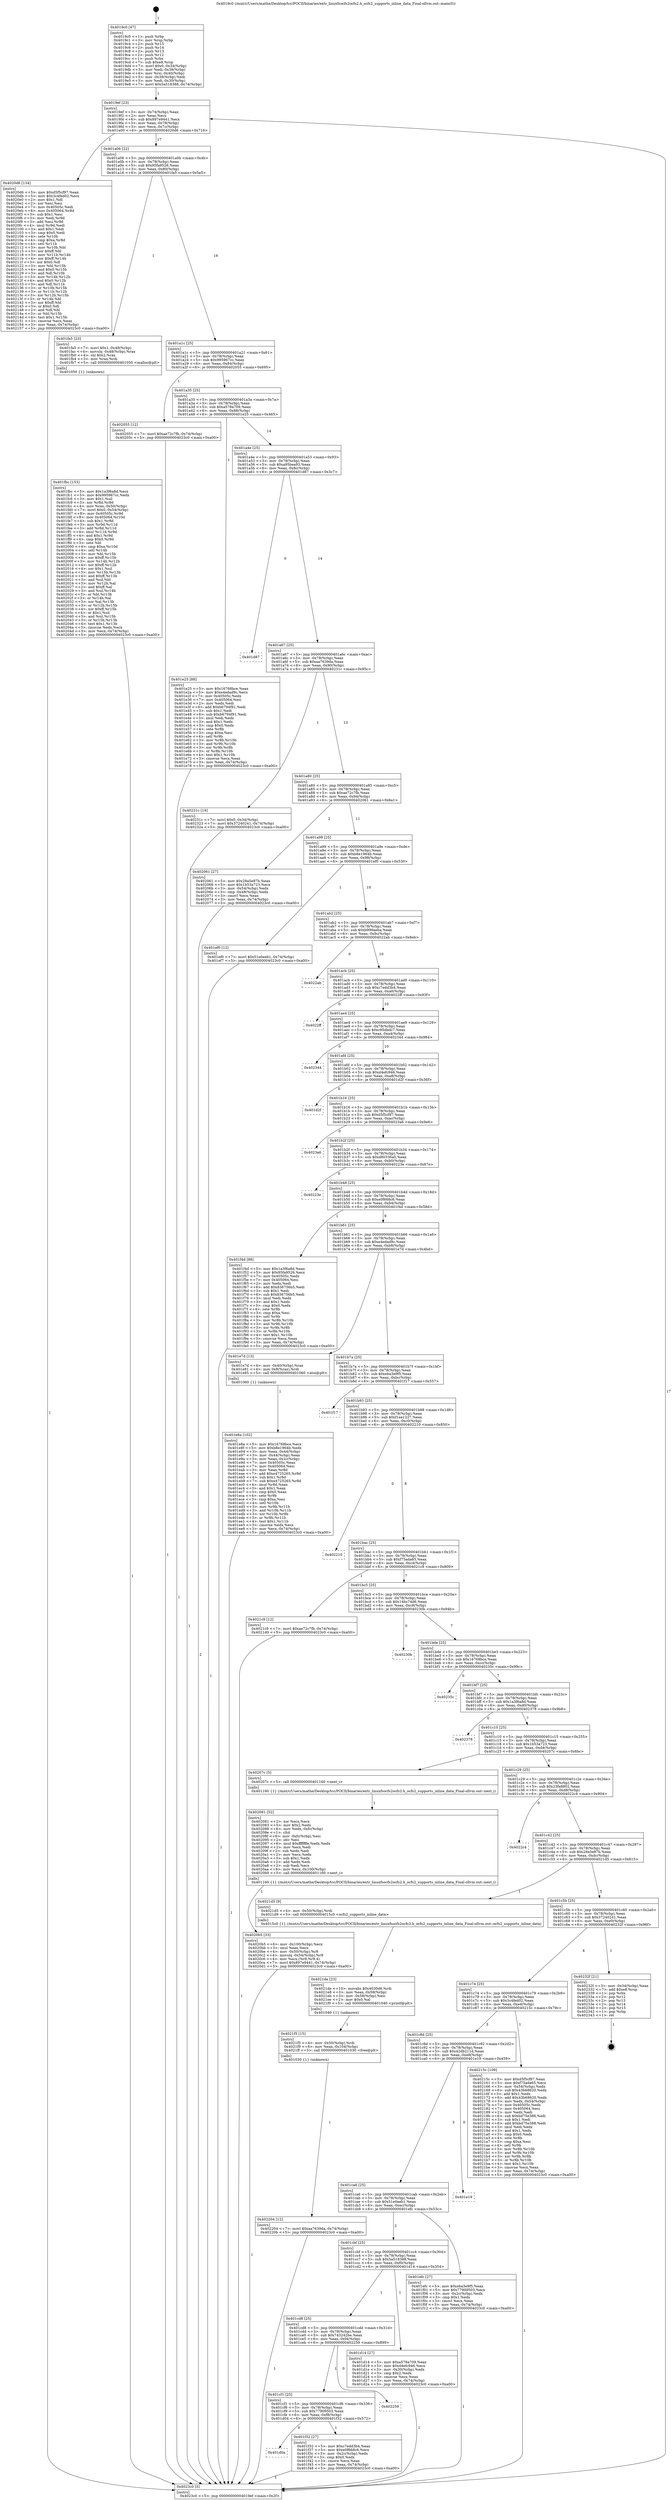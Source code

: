 digraph "0x4019c0" {
  label = "0x4019c0 (/mnt/c/Users/mathe/Desktop/tcc/POCII/binaries/extr_linuxfsocfs2ocfs2.h_ocfs2_supports_inline_data_Final-ollvm.out::main(0))"
  labelloc = "t"
  node[shape=record]

  Entry [label="",width=0.3,height=0.3,shape=circle,fillcolor=black,style=filled]
  "0x4019ef" [label="{
     0x4019ef [23]\l
     | [instrs]\l
     &nbsp;&nbsp;0x4019ef \<+3\>: mov -0x74(%rbp),%eax\l
     &nbsp;&nbsp;0x4019f2 \<+2\>: mov %eax,%ecx\l
     &nbsp;&nbsp;0x4019f4 \<+6\>: sub $0x897e9441,%ecx\l
     &nbsp;&nbsp;0x4019fa \<+3\>: mov %eax,-0x78(%rbp)\l
     &nbsp;&nbsp;0x4019fd \<+3\>: mov %ecx,-0x7c(%rbp)\l
     &nbsp;&nbsp;0x401a00 \<+6\>: je 00000000004020d6 \<main+0x716\>\l
  }"]
  "0x4020d6" [label="{
     0x4020d6 [134]\l
     | [instrs]\l
     &nbsp;&nbsp;0x4020d6 \<+5\>: mov $0xd5f5cf97,%eax\l
     &nbsp;&nbsp;0x4020db \<+5\>: mov $0x3c4fed02,%ecx\l
     &nbsp;&nbsp;0x4020e0 \<+2\>: mov $0x1,%dl\l
     &nbsp;&nbsp;0x4020e2 \<+2\>: xor %esi,%esi\l
     &nbsp;&nbsp;0x4020e4 \<+7\>: mov 0x40505c,%edi\l
     &nbsp;&nbsp;0x4020eb \<+8\>: mov 0x405064,%r8d\l
     &nbsp;&nbsp;0x4020f3 \<+3\>: sub $0x1,%esi\l
     &nbsp;&nbsp;0x4020f6 \<+3\>: mov %edi,%r9d\l
     &nbsp;&nbsp;0x4020f9 \<+3\>: add %esi,%r9d\l
     &nbsp;&nbsp;0x4020fc \<+4\>: imul %r9d,%edi\l
     &nbsp;&nbsp;0x402100 \<+3\>: and $0x1,%edi\l
     &nbsp;&nbsp;0x402103 \<+3\>: cmp $0x0,%edi\l
     &nbsp;&nbsp;0x402106 \<+4\>: sete %r10b\l
     &nbsp;&nbsp;0x40210a \<+4\>: cmp $0xa,%r8d\l
     &nbsp;&nbsp;0x40210e \<+4\>: setl %r11b\l
     &nbsp;&nbsp;0x402112 \<+3\>: mov %r10b,%bl\l
     &nbsp;&nbsp;0x402115 \<+3\>: xor $0xff,%bl\l
     &nbsp;&nbsp;0x402118 \<+3\>: mov %r11b,%r14b\l
     &nbsp;&nbsp;0x40211b \<+4\>: xor $0xff,%r14b\l
     &nbsp;&nbsp;0x40211f \<+3\>: xor $0x0,%dl\l
     &nbsp;&nbsp;0x402122 \<+3\>: mov %bl,%r15b\l
     &nbsp;&nbsp;0x402125 \<+4\>: and $0x0,%r15b\l
     &nbsp;&nbsp;0x402129 \<+3\>: and %dl,%r10b\l
     &nbsp;&nbsp;0x40212c \<+3\>: mov %r14b,%r12b\l
     &nbsp;&nbsp;0x40212f \<+4\>: and $0x0,%r12b\l
     &nbsp;&nbsp;0x402133 \<+3\>: and %dl,%r11b\l
     &nbsp;&nbsp;0x402136 \<+3\>: or %r10b,%r15b\l
     &nbsp;&nbsp;0x402139 \<+3\>: or %r11b,%r12b\l
     &nbsp;&nbsp;0x40213c \<+3\>: xor %r12b,%r15b\l
     &nbsp;&nbsp;0x40213f \<+3\>: or %r14b,%bl\l
     &nbsp;&nbsp;0x402142 \<+3\>: xor $0xff,%bl\l
     &nbsp;&nbsp;0x402145 \<+3\>: or $0x0,%dl\l
     &nbsp;&nbsp;0x402148 \<+2\>: and %dl,%bl\l
     &nbsp;&nbsp;0x40214a \<+3\>: or %bl,%r15b\l
     &nbsp;&nbsp;0x40214d \<+4\>: test $0x1,%r15b\l
     &nbsp;&nbsp;0x402151 \<+3\>: cmovne %ecx,%eax\l
     &nbsp;&nbsp;0x402154 \<+3\>: mov %eax,-0x74(%rbp)\l
     &nbsp;&nbsp;0x402157 \<+5\>: jmp 00000000004023c0 \<main+0xa00\>\l
  }"]
  "0x401a06" [label="{
     0x401a06 [22]\l
     | [instrs]\l
     &nbsp;&nbsp;0x401a06 \<+5\>: jmp 0000000000401a0b \<main+0x4b\>\l
     &nbsp;&nbsp;0x401a0b \<+3\>: mov -0x78(%rbp),%eax\l
     &nbsp;&nbsp;0x401a0e \<+5\>: sub $0x95fa9526,%eax\l
     &nbsp;&nbsp;0x401a13 \<+3\>: mov %eax,-0x80(%rbp)\l
     &nbsp;&nbsp;0x401a16 \<+6\>: je 0000000000401fa5 \<main+0x5e5\>\l
  }"]
  Exit [label="",width=0.3,height=0.3,shape=circle,fillcolor=black,style=filled,peripheries=2]
  "0x401fa5" [label="{
     0x401fa5 [23]\l
     | [instrs]\l
     &nbsp;&nbsp;0x401fa5 \<+7\>: movl $0x1,-0x48(%rbp)\l
     &nbsp;&nbsp;0x401fac \<+4\>: movslq -0x48(%rbp),%rax\l
     &nbsp;&nbsp;0x401fb0 \<+4\>: shl $0x2,%rax\l
     &nbsp;&nbsp;0x401fb4 \<+3\>: mov %rax,%rdi\l
     &nbsp;&nbsp;0x401fb7 \<+5\>: call 0000000000401050 \<malloc@plt\>\l
     | [calls]\l
     &nbsp;&nbsp;0x401050 \{1\} (unknown)\l
  }"]
  "0x401a1c" [label="{
     0x401a1c [25]\l
     | [instrs]\l
     &nbsp;&nbsp;0x401a1c \<+5\>: jmp 0000000000401a21 \<main+0x61\>\l
     &nbsp;&nbsp;0x401a21 \<+3\>: mov -0x78(%rbp),%eax\l
     &nbsp;&nbsp;0x401a24 \<+5\>: sub $0x995967cc,%eax\l
     &nbsp;&nbsp;0x401a29 \<+6\>: mov %eax,-0x84(%rbp)\l
     &nbsp;&nbsp;0x401a2f \<+6\>: je 0000000000402055 \<main+0x695\>\l
  }"]
  "0x402204" [label="{
     0x402204 [12]\l
     | [instrs]\l
     &nbsp;&nbsp;0x402204 \<+7\>: movl $0xaa7639da,-0x74(%rbp)\l
     &nbsp;&nbsp;0x40220b \<+5\>: jmp 00000000004023c0 \<main+0xa00\>\l
  }"]
  "0x402055" [label="{
     0x402055 [12]\l
     | [instrs]\l
     &nbsp;&nbsp;0x402055 \<+7\>: movl $0xae72c7fb,-0x74(%rbp)\l
     &nbsp;&nbsp;0x40205c \<+5\>: jmp 00000000004023c0 \<main+0xa00\>\l
  }"]
  "0x401a35" [label="{
     0x401a35 [25]\l
     | [instrs]\l
     &nbsp;&nbsp;0x401a35 \<+5\>: jmp 0000000000401a3a \<main+0x7a\>\l
     &nbsp;&nbsp;0x401a3a \<+3\>: mov -0x78(%rbp),%eax\l
     &nbsp;&nbsp;0x401a3d \<+5\>: sub $0xa578a709,%eax\l
     &nbsp;&nbsp;0x401a42 \<+6\>: mov %eax,-0x88(%rbp)\l
     &nbsp;&nbsp;0x401a48 \<+6\>: je 0000000000401e25 \<main+0x465\>\l
  }"]
  "0x4021f5" [label="{
     0x4021f5 [15]\l
     | [instrs]\l
     &nbsp;&nbsp;0x4021f5 \<+4\>: mov -0x50(%rbp),%rdi\l
     &nbsp;&nbsp;0x4021f9 \<+6\>: mov %eax,-0x104(%rbp)\l
     &nbsp;&nbsp;0x4021ff \<+5\>: call 0000000000401030 \<free@plt\>\l
     | [calls]\l
     &nbsp;&nbsp;0x401030 \{1\} (unknown)\l
  }"]
  "0x401e25" [label="{
     0x401e25 [88]\l
     | [instrs]\l
     &nbsp;&nbsp;0x401e25 \<+5\>: mov $0x16768bce,%eax\l
     &nbsp;&nbsp;0x401e2a \<+5\>: mov $0xe4edad9c,%ecx\l
     &nbsp;&nbsp;0x401e2f \<+7\>: mov 0x40505c,%edx\l
     &nbsp;&nbsp;0x401e36 \<+7\>: mov 0x405064,%esi\l
     &nbsp;&nbsp;0x401e3d \<+2\>: mov %edx,%edi\l
     &nbsp;&nbsp;0x401e3f \<+6\>: add $0xb6794f91,%edi\l
     &nbsp;&nbsp;0x401e45 \<+3\>: sub $0x1,%edi\l
     &nbsp;&nbsp;0x401e48 \<+6\>: sub $0xb6794f91,%edi\l
     &nbsp;&nbsp;0x401e4e \<+3\>: imul %edi,%edx\l
     &nbsp;&nbsp;0x401e51 \<+3\>: and $0x1,%edx\l
     &nbsp;&nbsp;0x401e54 \<+3\>: cmp $0x0,%edx\l
     &nbsp;&nbsp;0x401e57 \<+4\>: sete %r8b\l
     &nbsp;&nbsp;0x401e5b \<+3\>: cmp $0xa,%esi\l
     &nbsp;&nbsp;0x401e5e \<+4\>: setl %r9b\l
     &nbsp;&nbsp;0x401e62 \<+3\>: mov %r8b,%r10b\l
     &nbsp;&nbsp;0x401e65 \<+3\>: and %r9b,%r10b\l
     &nbsp;&nbsp;0x401e68 \<+3\>: xor %r9b,%r8b\l
     &nbsp;&nbsp;0x401e6b \<+3\>: or %r8b,%r10b\l
     &nbsp;&nbsp;0x401e6e \<+4\>: test $0x1,%r10b\l
     &nbsp;&nbsp;0x401e72 \<+3\>: cmovne %ecx,%eax\l
     &nbsp;&nbsp;0x401e75 \<+3\>: mov %eax,-0x74(%rbp)\l
     &nbsp;&nbsp;0x401e78 \<+5\>: jmp 00000000004023c0 \<main+0xa00\>\l
  }"]
  "0x401a4e" [label="{
     0x401a4e [25]\l
     | [instrs]\l
     &nbsp;&nbsp;0x401a4e \<+5\>: jmp 0000000000401a53 \<main+0x93\>\l
     &nbsp;&nbsp;0x401a53 \<+3\>: mov -0x78(%rbp),%eax\l
     &nbsp;&nbsp;0x401a56 \<+5\>: sub $0xa95bea93,%eax\l
     &nbsp;&nbsp;0x401a5b \<+6\>: mov %eax,-0x8c(%rbp)\l
     &nbsp;&nbsp;0x401a61 \<+6\>: je 0000000000401d87 \<main+0x3c7\>\l
  }"]
  "0x4021de" [label="{
     0x4021de [23]\l
     | [instrs]\l
     &nbsp;&nbsp;0x4021de \<+10\>: movabs $0x4030d6,%rdi\l
     &nbsp;&nbsp;0x4021e8 \<+3\>: mov %eax,-0x58(%rbp)\l
     &nbsp;&nbsp;0x4021eb \<+3\>: mov -0x58(%rbp),%esi\l
     &nbsp;&nbsp;0x4021ee \<+2\>: mov $0x0,%al\l
     &nbsp;&nbsp;0x4021f0 \<+5\>: call 0000000000401040 \<printf@plt\>\l
     | [calls]\l
     &nbsp;&nbsp;0x401040 \{1\} (unknown)\l
  }"]
  "0x401d87" [label="{
     0x401d87\l
  }", style=dashed]
  "0x401a67" [label="{
     0x401a67 [25]\l
     | [instrs]\l
     &nbsp;&nbsp;0x401a67 \<+5\>: jmp 0000000000401a6c \<main+0xac\>\l
     &nbsp;&nbsp;0x401a6c \<+3\>: mov -0x78(%rbp),%eax\l
     &nbsp;&nbsp;0x401a6f \<+5\>: sub $0xaa7639da,%eax\l
     &nbsp;&nbsp;0x401a74 \<+6\>: mov %eax,-0x90(%rbp)\l
     &nbsp;&nbsp;0x401a7a \<+6\>: je 000000000040231c \<main+0x95c\>\l
  }"]
  "0x4020b5" [label="{
     0x4020b5 [33]\l
     | [instrs]\l
     &nbsp;&nbsp;0x4020b5 \<+6\>: mov -0x100(%rbp),%ecx\l
     &nbsp;&nbsp;0x4020bb \<+3\>: imul %eax,%ecx\l
     &nbsp;&nbsp;0x4020be \<+4\>: mov -0x50(%rbp),%r8\l
     &nbsp;&nbsp;0x4020c2 \<+4\>: movslq -0x54(%rbp),%r9\l
     &nbsp;&nbsp;0x4020c6 \<+4\>: mov %ecx,(%r8,%r9,4)\l
     &nbsp;&nbsp;0x4020ca \<+7\>: movl $0x897e9441,-0x74(%rbp)\l
     &nbsp;&nbsp;0x4020d1 \<+5\>: jmp 00000000004023c0 \<main+0xa00\>\l
  }"]
  "0x40231c" [label="{
     0x40231c [19]\l
     | [instrs]\l
     &nbsp;&nbsp;0x40231c \<+7\>: movl $0x0,-0x34(%rbp)\l
     &nbsp;&nbsp;0x402323 \<+7\>: movl $0x37240241,-0x74(%rbp)\l
     &nbsp;&nbsp;0x40232a \<+5\>: jmp 00000000004023c0 \<main+0xa00\>\l
  }"]
  "0x401a80" [label="{
     0x401a80 [25]\l
     | [instrs]\l
     &nbsp;&nbsp;0x401a80 \<+5\>: jmp 0000000000401a85 \<main+0xc5\>\l
     &nbsp;&nbsp;0x401a85 \<+3\>: mov -0x78(%rbp),%eax\l
     &nbsp;&nbsp;0x401a88 \<+5\>: sub $0xae72c7fb,%eax\l
     &nbsp;&nbsp;0x401a8d \<+6\>: mov %eax,-0x94(%rbp)\l
     &nbsp;&nbsp;0x401a93 \<+6\>: je 0000000000402061 \<main+0x6a1\>\l
  }"]
  "0x402081" [label="{
     0x402081 [52]\l
     | [instrs]\l
     &nbsp;&nbsp;0x402081 \<+2\>: xor %ecx,%ecx\l
     &nbsp;&nbsp;0x402083 \<+5\>: mov $0x2,%edx\l
     &nbsp;&nbsp;0x402088 \<+6\>: mov %edx,-0xfc(%rbp)\l
     &nbsp;&nbsp;0x40208e \<+1\>: cltd\l
     &nbsp;&nbsp;0x40208f \<+6\>: mov -0xfc(%rbp),%esi\l
     &nbsp;&nbsp;0x402095 \<+2\>: idiv %esi\l
     &nbsp;&nbsp;0x402097 \<+6\>: imul $0xfffffffe,%edx,%edx\l
     &nbsp;&nbsp;0x40209d \<+2\>: mov %ecx,%edi\l
     &nbsp;&nbsp;0x40209f \<+2\>: sub %edx,%edi\l
     &nbsp;&nbsp;0x4020a1 \<+2\>: mov %ecx,%edx\l
     &nbsp;&nbsp;0x4020a3 \<+3\>: sub $0x1,%edx\l
     &nbsp;&nbsp;0x4020a6 \<+2\>: add %edx,%edi\l
     &nbsp;&nbsp;0x4020a8 \<+2\>: sub %edi,%ecx\l
     &nbsp;&nbsp;0x4020aa \<+6\>: mov %ecx,-0x100(%rbp)\l
     &nbsp;&nbsp;0x4020b0 \<+5\>: call 0000000000401160 \<next_i\>\l
     | [calls]\l
     &nbsp;&nbsp;0x401160 \{1\} (/mnt/c/Users/mathe/Desktop/tcc/POCII/binaries/extr_linuxfsocfs2ocfs2.h_ocfs2_supports_inline_data_Final-ollvm.out::next_i)\l
  }"]
  "0x402061" [label="{
     0x402061 [27]\l
     | [instrs]\l
     &nbsp;&nbsp;0x402061 \<+5\>: mov $0x28a5e87b,%eax\l
     &nbsp;&nbsp;0x402066 \<+5\>: mov $0x1b53a723,%ecx\l
     &nbsp;&nbsp;0x40206b \<+3\>: mov -0x54(%rbp),%edx\l
     &nbsp;&nbsp;0x40206e \<+3\>: cmp -0x48(%rbp),%edx\l
     &nbsp;&nbsp;0x402071 \<+3\>: cmovl %ecx,%eax\l
     &nbsp;&nbsp;0x402074 \<+3\>: mov %eax,-0x74(%rbp)\l
     &nbsp;&nbsp;0x402077 \<+5\>: jmp 00000000004023c0 \<main+0xa00\>\l
  }"]
  "0x401a99" [label="{
     0x401a99 [25]\l
     | [instrs]\l
     &nbsp;&nbsp;0x401a99 \<+5\>: jmp 0000000000401a9e \<main+0xde\>\l
     &nbsp;&nbsp;0x401a9e \<+3\>: mov -0x78(%rbp),%eax\l
     &nbsp;&nbsp;0x401aa1 \<+5\>: sub $0xb8e1964b,%eax\l
     &nbsp;&nbsp;0x401aa6 \<+6\>: mov %eax,-0x98(%rbp)\l
     &nbsp;&nbsp;0x401aac \<+6\>: je 0000000000401ef0 \<main+0x530\>\l
  }"]
  "0x401fbc" [label="{
     0x401fbc [153]\l
     | [instrs]\l
     &nbsp;&nbsp;0x401fbc \<+5\>: mov $0x1a3f6a8d,%ecx\l
     &nbsp;&nbsp;0x401fc1 \<+5\>: mov $0x995967cc,%edx\l
     &nbsp;&nbsp;0x401fc6 \<+3\>: mov $0x1,%sil\l
     &nbsp;&nbsp;0x401fc9 \<+3\>: xor %r8d,%r8d\l
     &nbsp;&nbsp;0x401fcc \<+4\>: mov %rax,-0x50(%rbp)\l
     &nbsp;&nbsp;0x401fd0 \<+7\>: movl $0x0,-0x54(%rbp)\l
     &nbsp;&nbsp;0x401fd7 \<+8\>: mov 0x40505c,%r9d\l
     &nbsp;&nbsp;0x401fdf \<+8\>: mov 0x405064,%r10d\l
     &nbsp;&nbsp;0x401fe7 \<+4\>: sub $0x1,%r8d\l
     &nbsp;&nbsp;0x401feb \<+3\>: mov %r9d,%r11d\l
     &nbsp;&nbsp;0x401fee \<+3\>: add %r8d,%r11d\l
     &nbsp;&nbsp;0x401ff1 \<+4\>: imul %r11d,%r9d\l
     &nbsp;&nbsp;0x401ff5 \<+4\>: and $0x1,%r9d\l
     &nbsp;&nbsp;0x401ff9 \<+4\>: cmp $0x0,%r9d\l
     &nbsp;&nbsp;0x401ffd \<+3\>: sete %bl\l
     &nbsp;&nbsp;0x402000 \<+4\>: cmp $0xa,%r10d\l
     &nbsp;&nbsp;0x402004 \<+4\>: setl %r14b\l
     &nbsp;&nbsp;0x402008 \<+3\>: mov %bl,%r15b\l
     &nbsp;&nbsp;0x40200b \<+4\>: xor $0xff,%r15b\l
     &nbsp;&nbsp;0x40200f \<+3\>: mov %r14b,%r12b\l
     &nbsp;&nbsp;0x402012 \<+4\>: xor $0xff,%r12b\l
     &nbsp;&nbsp;0x402016 \<+4\>: xor $0x1,%sil\l
     &nbsp;&nbsp;0x40201a \<+3\>: mov %r15b,%r13b\l
     &nbsp;&nbsp;0x40201d \<+4\>: and $0xff,%r13b\l
     &nbsp;&nbsp;0x402021 \<+3\>: and %sil,%bl\l
     &nbsp;&nbsp;0x402024 \<+3\>: mov %r12b,%al\l
     &nbsp;&nbsp;0x402027 \<+2\>: and $0xff,%al\l
     &nbsp;&nbsp;0x402029 \<+3\>: and %sil,%r14b\l
     &nbsp;&nbsp;0x40202c \<+3\>: or %bl,%r13b\l
     &nbsp;&nbsp;0x40202f \<+3\>: or %r14b,%al\l
     &nbsp;&nbsp;0x402032 \<+3\>: xor %al,%r13b\l
     &nbsp;&nbsp;0x402035 \<+3\>: or %r12b,%r15b\l
     &nbsp;&nbsp;0x402038 \<+4\>: xor $0xff,%r15b\l
     &nbsp;&nbsp;0x40203c \<+4\>: or $0x1,%sil\l
     &nbsp;&nbsp;0x402040 \<+3\>: and %sil,%r15b\l
     &nbsp;&nbsp;0x402043 \<+3\>: or %r15b,%r13b\l
     &nbsp;&nbsp;0x402046 \<+4\>: test $0x1,%r13b\l
     &nbsp;&nbsp;0x40204a \<+3\>: cmovne %edx,%ecx\l
     &nbsp;&nbsp;0x40204d \<+3\>: mov %ecx,-0x74(%rbp)\l
     &nbsp;&nbsp;0x402050 \<+5\>: jmp 00000000004023c0 \<main+0xa00\>\l
  }"]
  "0x401ef0" [label="{
     0x401ef0 [12]\l
     | [instrs]\l
     &nbsp;&nbsp;0x401ef0 \<+7\>: movl $0x51e0eeb1,-0x74(%rbp)\l
     &nbsp;&nbsp;0x401ef7 \<+5\>: jmp 00000000004023c0 \<main+0xa00\>\l
  }"]
  "0x401ab2" [label="{
     0x401ab2 [25]\l
     | [instrs]\l
     &nbsp;&nbsp;0x401ab2 \<+5\>: jmp 0000000000401ab7 \<main+0xf7\>\l
     &nbsp;&nbsp;0x401ab7 \<+3\>: mov -0x78(%rbp),%eax\l
     &nbsp;&nbsp;0x401aba \<+5\>: sub $0xb999aeba,%eax\l
     &nbsp;&nbsp;0x401abf \<+6\>: mov %eax,-0x9c(%rbp)\l
     &nbsp;&nbsp;0x401ac5 \<+6\>: je 00000000004022ab \<main+0x8eb\>\l
  }"]
  "0x401d0a" [label="{
     0x401d0a\l
  }", style=dashed]
  "0x4022ab" [label="{
     0x4022ab\l
  }", style=dashed]
  "0x401acb" [label="{
     0x401acb [25]\l
     | [instrs]\l
     &nbsp;&nbsp;0x401acb \<+5\>: jmp 0000000000401ad0 \<main+0x110\>\l
     &nbsp;&nbsp;0x401ad0 \<+3\>: mov -0x78(%rbp),%eax\l
     &nbsp;&nbsp;0x401ad3 \<+5\>: sub $0xc7edd3b4,%eax\l
     &nbsp;&nbsp;0x401ad8 \<+6\>: mov %eax,-0xa0(%rbp)\l
     &nbsp;&nbsp;0x401ade \<+6\>: je 00000000004022ff \<main+0x93f\>\l
  }"]
  "0x401f32" [label="{
     0x401f32 [27]\l
     | [instrs]\l
     &nbsp;&nbsp;0x401f32 \<+5\>: mov $0xc7edd3b4,%eax\l
     &nbsp;&nbsp;0x401f37 \<+5\>: mov $0xe0f668c6,%ecx\l
     &nbsp;&nbsp;0x401f3c \<+3\>: mov -0x2c(%rbp),%edx\l
     &nbsp;&nbsp;0x401f3f \<+3\>: cmp $0x0,%edx\l
     &nbsp;&nbsp;0x401f42 \<+3\>: cmove %ecx,%eax\l
     &nbsp;&nbsp;0x401f45 \<+3\>: mov %eax,-0x74(%rbp)\l
     &nbsp;&nbsp;0x401f48 \<+5\>: jmp 00000000004023c0 \<main+0xa00\>\l
  }"]
  "0x4022ff" [label="{
     0x4022ff\l
  }", style=dashed]
  "0x401ae4" [label="{
     0x401ae4 [25]\l
     | [instrs]\l
     &nbsp;&nbsp;0x401ae4 \<+5\>: jmp 0000000000401ae9 \<main+0x129\>\l
     &nbsp;&nbsp;0x401ae9 \<+3\>: mov -0x78(%rbp),%eax\l
     &nbsp;&nbsp;0x401aec \<+5\>: sub $0xc95dbdc7,%eax\l
     &nbsp;&nbsp;0x401af1 \<+6\>: mov %eax,-0xa4(%rbp)\l
     &nbsp;&nbsp;0x401af7 \<+6\>: je 0000000000402344 \<main+0x984\>\l
  }"]
  "0x401cf1" [label="{
     0x401cf1 [25]\l
     | [instrs]\l
     &nbsp;&nbsp;0x401cf1 \<+5\>: jmp 0000000000401cf6 \<main+0x336\>\l
     &nbsp;&nbsp;0x401cf6 \<+3\>: mov -0x78(%rbp),%eax\l
     &nbsp;&nbsp;0x401cf9 \<+5\>: sub $0x77909503,%eax\l
     &nbsp;&nbsp;0x401cfe \<+6\>: mov %eax,-0xf8(%rbp)\l
     &nbsp;&nbsp;0x401d04 \<+6\>: je 0000000000401f32 \<main+0x572\>\l
  }"]
  "0x402344" [label="{
     0x402344\l
  }", style=dashed]
  "0x401afd" [label="{
     0x401afd [25]\l
     | [instrs]\l
     &nbsp;&nbsp;0x401afd \<+5\>: jmp 0000000000401b02 \<main+0x142\>\l
     &nbsp;&nbsp;0x401b02 \<+3\>: mov -0x78(%rbp),%eax\l
     &nbsp;&nbsp;0x401b05 \<+5\>: sub $0xd4efc946,%eax\l
     &nbsp;&nbsp;0x401b0a \<+6\>: mov %eax,-0xa8(%rbp)\l
     &nbsp;&nbsp;0x401b10 \<+6\>: je 0000000000401d2f \<main+0x36f\>\l
  }"]
  "0x402259" [label="{
     0x402259\l
  }", style=dashed]
  "0x401d2f" [label="{
     0x401d2f\l
  }", style=dashed]
  "0x401b16" [label="{
     0x401b16 [25]\l
     | [instrs]\l
     &nbsp;&nbsp;0x401b16 \<+5\>: jmp 0000000000401b1b \<main+0x15b\>\l
     &nbsp;&nbsp;0x401b1b \<+3\>: mov -0x78(%rbp),%eax\l
     &nbsp;&nbsp;0x401b1e \<+5\>: sub $0xd5f5cf97,%eax\l
     &nbsp;&nbsp;0x401b23 \<+6\>: mov %eax,-0xac(%rbp)\l
     &nbsp;&nbsp;0x401b29 \<+6\>: je 00000000004023a6 \<main+0x9e6\>\l
  }"]
  "0x401e8a" [label="{
     0x401e8a [102]\l
     | [instrs]\l
     &nbsp;&nbsp;0x401e8a \<+5\>: mov $0x16768bce,%ecx\l
     &nbsp;&nbsp;0x401e8f \<+5\>: mov $0xb8e1964b,%edx\l
     &nbsp;&nbsp;0x401e94 \<+3\>: mov %eax,-0x44(%rbp)\l
     &nbsp;&nbsp;0x401e97 \<+3\>: mov -0x44(%rbp),%eax\l
     &nbsp;&nbsp;0x401e9a \<+3\>: mov %eax,-0x2c(%rbp)\l
     &nbsp;&nbsp;0x401e9d \<+7\>: mov 0x40505c,%eax\l
     &nbsp;&nbsp;0x401ea4 \<+7\>: mov 0x405064,%esi\l
     &nbsp;&nbsp;0x401eab \<+3\>: mov %eax,%r8d\l
     &nbsp;&nbsp;0x401eae \<+7\>: add $0xe4725265,%r8d\l
     &nbsp;&nbsp;0x401eb5 \<+4\>: sub $0x1,%r8d\l
     &nbsp;&nbsp;0x401eb9 \<+7\>: sub $0xe4725265,%r8d\l
     &nbsp;&nbsp;0x401ec0 \<+4\>: imul %r8d,%eax\l
     &nbsp;&nbsp;0x401ec4 \<+3\>: and $0x1,%eax\l
     &nbsp;&nbsp;0x401ec7 \<+3\>: cmp $0x0,%eax\l
     &nbsp;&nbsp;0x401eca \<+4\>: sete %r9b\l
     &nbsp;&nbsp;0x401ece \<+3\>: cmp $0xa,%esi\l
     &nbsp;&nbsp;0x401ed1 \<+4\>: setl %r10b\l
     &nbsp;&nbsp;0x401ed5 \<+3\>: mov %r9b,%r11b\l
     &nbsp;&nbsp;0x401ed8 \<+3\>: and %r10b,%r11b\l
     &nbsp;&nbsp;0x401edb \<+3\>: xor %r10b,%r9b\l
     &nbsp;&nbsp;0x401ede \<+3\>: or %r9b,%r11b\l
     &nbsp;&nbsp;0x401ee1 \<+4\>: test $0x1,%r11b\l
     &nbsp;&nbsp;0x401ee5 \<+3\>: cmovne %edx,%ecx\l
     &nbsp;&nbsp;0x401ee8 \<+3\>: mov %ecx,-0x74(%rbp)\l
     &nbsp;&nbsp;0x401eeb \<+5\>: jmp 00000000004023c0 \<main+0xa00\>\l
  }"]
  "0x4023a6" [label="{
     0x4023a6\l
  }", style=dashed]
  "0x401b2f" [label="{
     0x401b2f [25]\l
     | [instrs]\l
     &nbsp;&nbsp;0x401b2f \<+5\>: jmp 0000000000401b34 \<main+0x174\>\l
     &nbsp;&nbsp;0x401b34 \<+3\>: mov -0x78(%rbp),%eax\l
     &nbsp;&nbsp;0x401b37 \<+5\>: sub $0xd80336a5,%eax\l
     &nbsp;&nbsp;0x401b3c \<+6\>: mov %eax,-0xb0(%rbp)\l
     &nbsp;&nbsp;0x401b42 \<+6\>: je 000000000040223e \<main+0x87e\>\l
  }"]
  "0x4019c0" [label="{
     0x4019c0 [47]\l
     | [instrs]\l
     &nbsp;&nbsp;0x4019c0 \<+1\>: push %rbp\l
     &nbsp;&nbsp;0x4019c1 \<+3\>: mov %rsp,%rbp\l
     &nbsp;&nbsp;0x4019c4 \<+2\>: push %r15\l
     &nbsp;&nbsp;0x4019c6 \<+2\>: push %r14\l
     &nbsp;&nbsp;0x4019c8 \<+2\>: push %r13\l
     &nbsp;&nbsp;0x4019ca \<+2\>: push %r12\l
     &nbsp;&nbsp;0x4019cc \<+1\>: push %rbx\l
     &nbsp;&nbsp;0x4019cd \<+7\>: sub $0xe8,%rsp\l
     &nbsp;&nbsp;0x4019d4 \<+7\>: movl $0x0,-0x34(%rbp)\l
     &nbsp;&nbsp;0x4019db \<+3\>: mov %edi,-0x38(%rbp)\l
     &nbsp;&nbsp;0x4019de \<+4\>: mov %rsi,-0x40(%rbp)\l
     &nbsp;&nbsp;0x4019e2 \<+3\>: mov -0x38(%rbp),%edi\l
     &nbsp;&nbsp;0x4019e5 \<+3\>: mov %edi,-0x30(%rbp)\l
     &nbsp;&nbsp;0x4019e8 \<+7\>: movl $0x5a518388,-0x74(%rbp)\l
  }"]
  "0x40223e" [label="{
     0x40223e\l
  }", style=dashed]
  "0x401b48" [label="{
     0x401b48 [25]\l
     | [instrs]\l
     &nbsp;&nbsp;0x401b48 \<+5\>: jmp 0000000000401b4d \<main+0x18d\>\l
     &nbsp;&nbsp;0x401b4d \<+3\>: mov -0x78(%rbp),%eax\l
     &nbsp;&nbsp;0x401b50 \<+5\>: sub $0xe0f668c6,%eax\l
     &nbsp;&nbsp;0x401b55 \<+6\>: mov %eax,-0xb4(%rbp)\l
     &nbsp;&nbsp;0x401b5b \<+6\>: je 0000000000401f4d \<main+0x58d\>\l
  }"]
  "0x4023c0" [label="{
     0x4023c0 [5]\l
     | [instrs]\l
     &nbsp;&nbsp;0x4023c0 \<+5\>: jmp 00000000004019ef \<main+0x2f\>\l
  }"]
  "0x401f4d" [label="{
     0x401f4d [88]\l
     | [instrs]\l
     &nbsp;&nbsp;0x401f4d \<+5\>: mov $0x1a3f6a8d,%eax\l
     &nbsp;&nbsp;0x401f52 \<+5\>: mov $0x95fa9526,%ecx\l
     &nbsp;&nbsp;0x401f57 \<+7\>: mov 0x40505c,%edx\l
     &nbsp;&nbsp;0x401f5e \<+7\>: mov 0x405064,%esi\l
     &nbsp;&nbsp;0x401f65 \<+2\>: mov %edx,%edi\l
     &nbsp;&nbsp;0x401f67 \<+6\>: add $0x836756b5,%edi\l
     &nbsp;&nbsp;0x401f6d \<+3\>: sub $0x1,%edi\l
     &nbsp;&nbsp;0x401f70 \<+6\>: sub $0x836756b5,%edi\l
     &nbsp;&nbsp;0x401f76 \<+3\>: imul %edi,%edx\l
     &nbsp;&nbsp;0x401f79 \<+3\>: and $0x1,%edx\l
     &nbsp;&nbsp;0x401f7c \<+3\>: cmp $0x0,%edx\l
     &nbsp;&nbsp;0x401f7f \<+4\>: sete %r8b\l
     &nbsp;&nbsp;0x401f83 \<+3\>: cmp $0xa,%esi\l
     &nbsp;&nbsp;0x401f86 \<+4\>: setl %r9b\l
     &nbsp;&nbsp;0x401f8a \<+3\>: mov %r8b,%r10b\l
     &nbsp;&nbsp;0x401f8d \<+3\>: and %r9b,%r10b\l
     &nbsp;&nbsp;0x401f90 \<+3\>: xor %r9b,%r8b\l
     &nbsp;&nbsp;0x401f93 \<+3\>: or %r8b,%r10b\l
     &nbsp;&nbsp;0x401f96 \<+4\>: test $0x1,%r10b\l
     &nbsp;&nbsp;0x401f9a \<+3\>: cmovne %ecx,%eax\l
     &nbsp;&nbsp;0x401f9d \<+3\>: mov %eax,-0x74(%rbp)\l
     &nbsp;&nbsp;0x401fa0 \<+5\>: jmp 00000000004023c0 \<main+0xa00\>\l
  }"]
  "0x401b61" [label="{
     0x401b61 [25]\l
     | [instrs]\l
     &nbsp;&nbsp;0x401b61 \<+5\>: jmp 0000000000401b66 \<main+0x1a6\>\l
     &nbsp;&nbsp;0x401b66 \<+3\>: mov -0x78(%rbp),%eax\l
     &nbsp;&nbsp;0x401b69 \<+5\>: sub $0xe4edad9c,%eax\l
     &nbsp;&nbsp;0x401b6e \<+6\>: mov %eax,-0xb8(%rbp)\l
     &nbsp;&nbsp;0x401b74 \<+6\>: je 0000000000401e7d \<main+0x4bd\>\l
  }"]
  "0x401cd8" [label="{
     0x401cd8 [25]\l
     | [instrs]\l
     &nbsp;&nbsp;0x401cd8 \<+5\>: jmp 0000000000401cdd \<main+0x31d\>\l
     &nbsp;&nbsp;0x401cdd \<+3\>: mov -0x78(%rbp),%eax\l
     &nbsp;&nbsp;0x401ce0 \<+5\>: sub $0x743242be,%eax\l
     &nbsp;&nbsp;0x401ce5 \<+6\>: mov %eax,-0xf4(%rbp)\l
     &nbsp;&nbsp;0x401ceb \<+6\>: je 0000000000402259 \<main+0x899\>\l
  }"]
  "0x401e7d" [label="{
     0x401e7d [13]\l
     | [instrs]\l
     &nbsp;&nbsp;0x401e7d \<+4\>: mov -0x40(%rbp),%rax\l
     &nbsp;&nbsp;0x401e81 \<+4\>: mov 0x8(%rax),%rdi\l
     &nbsp;&nbsp;0x401e85 \<+5\>: call 0000000000401060 \<atoi@plt\>\l
     | [calls]\l
     &nbsp;&nbsp;0x401060 \{1\} (unknown)\l
  }"]
  "0x401b7a" [label="{
     0x401b7a [25]\l
     | [instrs]\l
     &nbsp;&nbsp;0x401b7a \<+5\>: jmp 0000000000401b7f \<main+0x1bf\>\l
     &nbsp;&nbsp;0x401b7f \<+3\>: mov -0x78(%rbp),%eax\l
     &nbsp;&nbsp;0x401b82 \<+5\>: sub $0xeba3e9f5,%eax\l
     &nbsp;&nbsp;0x401b87 \<+6\>: mov %eax,-0xbc(%rbp)\l
     &nbsp;&nbsp;0x401b8d \<+6\>: je 0000000000401f17 \<main+0x557\>\l
  }"]
  "0x401d14" [label="{
     0x401d14 [27]\l
     | [instrs]\l
     &nbsp;&nbsp;0x401d14 \<+5\>: mov $0xa578a709,%eax\l
     &nbsp;&nbsp;0x401d19 \<+5\>: mov $0xd4efc946,%ecx\l
     &nbsp;&nbsp;0x401d1e \<+3\>: mov -0x30(%rbp),%edx\l
     &nbsp;&nbsp;0x401d21 \<+3\>: cmp $0x2,%edx\l
     &nbsp;&nbsp;0x401d24 \<+3\>: cmovne %ecx,%eax\l
     &nbsp;&nbsp;0x401d27 \<+3\>: mov %eax,-0x74(%rbp)\l
     &nbsp;&nbsp;0x401d2a \<+5\>: jmp 00000000004023c0 \<main+0xa00\>\l
  }"]
  "0x401f17" [label="{
     0x401f17\l
  }", style=dashed]
  "0x401b93" [label="{
     0x401b93 [25]\l
     | [instrs]\l
     &nbsp;&nbsp;0x401b93 \<+5\>: jmp 0000000000401b98 \<main+0x1d8\>\l
     &nbsp;&nbsp;0x401b98 \<+3\>: mov -0x78(%rbp),%eax\l
     &nbsp;&nbsp;0x401b9b \<+5\>: sub $0xf1ee1227,%eax\l
     &nbsp;&nbsp;0x401ba0 \<+6\>: mov %eax,-0xc0(%rbp)\l
     &nbsp;&nbsp;0x401ba6 \<+6\>: je 0000000000402210 \<main+0x850\>\l
  }"]
  "0x401cbf" [label="{
     0x401cbf [25]\l
     | [instrs]\l
     &nbsp;&nbsp;0x401cbf \<+5\>: jmp 0000000000401cc4 \<main+0x304\>\l
     &nbsp;&nbsp;0x401cc4 \<+3\>: mov -0x78(%rbp),%eax\l
     &nbsp;&nbsp;0x401cc7 \<+5\>: sub $0x5a518388,%eax\l
     &nbsp;&nbsp;0x401ccc \<+6\>: mov %eax,-0xf0(%rbp)\l
     &nbsp;&nbsp;0x401cd2 \<+6\>: je 0000000000401d14 \<main+0x354\>\l
  }"]
  "0x402210" [label="{
     0x402210\l
  }", style=dashed]
  "0x401bac" [label="{
     0x401bac [25]\l
     | [instrs]\l
     &nbsp;&nbsp;0x401bac \<+5\>: jmp 0000000000401bb1 \<main+0x1f1\>\l
     &nbsp;&nbsp;0x401bb1 \<+3\>: mov -0x78(%rbp),%eax\l
     &nbsp;&nbsp;0x401bb4 \<+5\>: sub $0xf75ada65,%eax\l
     &nbsp;&nbsp;0x401bb9 \<+6\>: mov %eax,-0xc4(%rbp)\l
     &nbsp;&nbsp;0x401bbf \<+6\>: je 00000000004021c9 \<main+0x809\>\l
  }"]
  "0x401efc" [label="{
     0x401efc [27]\l
     | [instrs]\l
     &nbsp;&nbsp;0x401efc \<+5\>: mov $0xeba3e9f5,%eax\l
     &nbsp;&nbsp;0x401f01 \<+5\>: mov $0x77909503,%ecx\l
     &nbsp;&nbsp;0x401f06 \<+3\>: mov -0x2c(%rbp),%edx\l
     &nbsp;&nbsp;0x401f09 \<+3\>: cmp $0x1,%edx\l
     &nbsp;&nbsp;0x401f0c \<+3\>: cmovl %ecx,%eax\l
     &nbsp;&nbsp;0x401f0f \<+3\>: mov %eax,-0x74(%rbp)\l
     &nbsp;&nbsp;0x401f12 \<+5\>: jmp 00000000004023c0 \<main+0xa00\>\l
  }"]
  "0x4021c9" [label="{
     0x4021c9 [12]\l
     | [instrs]\l
     &nbsp;&nbsp;0x4021c9 \<+7\>: movl $0xae72c7fb,-0x74(%rbp)\l
     &nbsp;&nbsp;0x4021d0 \<+5\>: jmp 00000000004023c0 \<main+0xa00\>\l
  }"]
  "0x401bc5" [label="{
     0x401bc5 [25]\l
     | [instrs]\l
     &nbsp;&nbsp;0x401bc5 \<+5\>: jmp 0000000000401bca \<main+0x20a\>\l
     &nbsp;&nbsp;0x401bca \<+3\>: mov -0x78(%rbp),%eax\l
     &nbsp;&nbsp;0x401bcd \<+5\>: sub $0x14bc74d6,%eax\l
     &nbsp;&nbsp;0x401bd2 \<+6\>: mov %eax,-0xc8(%rbp)\l
     &nbsp;&nbsp;0x401bd8 \<+6\>: je 000000000040230b \<main+0x94b\>\l
  }"]
  "0x401ca6" [label="{
     0x401ca6 [25]\l
     | [instrs]\l
     &nbsp;&nbsp;0x401ca6 \<+5\>: jmp 0000000000401cab \<main+0x2eb\>\l
     &nbsp;&nbsp;0x401cab \<+3\>: mov -0x78(%rbp),%eax\l
     &nbsp;&nbsp;0x401cae \<+5\>: sub $0x51e0eeb1,%eax\l
     &nbsp;&nbsp;0x401cb3 \<+6\>: mov %eax,-0xec(%rbp)\l
     &nbsp;&nbsp;0x401cb9 \<+6\>: je 0000000000401efc \<main+0x53c\>\l
  }"]
  "0x40230b" [label="{
     0x40230b\l
  }", style=dashed]
  "0x401bde" [label="{
     0x401bde [25]\l
     | [instrs]\l
     &nbsp;&nbsp;0x401bde \<+5\>: jmp 0000000000401be3 \<main+0x223\>\l
     &nbsp;&nbsp;0x401be3 \<+3\>: mov -0x78(%rbp),%eax\l
     &nbsp;&nbsp;0x401be6 \<+5\>: sub $0x16768bce,%eax\l
     &nbsp;&nbsp;0x401beb \<+6\>: mov %eax,-0xcc(%rbp)\l
     &nbsp;&nbsp;0x401bf1 \<+6\>: je 000000000040235c \<main+0x99c\>\l
  }"]
  "0x401e19" [label="{
     0x401e19\l
  }", style=dashed]
  "0x40235c" [label="{
     0x40235c\l
  }", style=dashed]
  "0x401bf7" [label="{
     0x401bf7 [25]\l
     | [instrs]\l
     &nbsp;&nbsp;0x401bf7 \<+5\>: jmp 0000000000401bfc \<main+0x23c\>\l
     &nbsp;&nbsp;0x401bfc \<+3\>: mov -0x78(%rbp),%eax\l
     &nbsp;&nbsp;0x401bff \<+5\>: sub $0x1a3f6a8d,%eax\l
     &nbsp;&nbsp;0x401c04 \<+6\>: mov %eax,-0xd0(%rbp)\l
     &nbsp;&nbsp;0x401c0a \<+6\>: je 0000000000402378 \<main+0x9b8\>\l
  }"]
  "0x401c8d" [label="{
     0x401c8d [25]\l
     | [instrs]\l
     &nbsp;&nbsp;0x401c8d \<+5\>: jmp 0000000000401c92 \<main+0x2d2\>\l
     &nbsp;&nbsp;0x401c92 \<+3\>: mov -0x78(%rbp),%eax\l
     &nbsp;&nbsp;0x401c95 \<+5\>: sub $0x42db211d,%eax\l
     &nbsp;&nbsp;0x401c9a \<+6\>: mov %eax,-0xe8(%rbp)\l
     &nbsp;&nbsp;0x401ca0 \<+6\>: je 0000000000401e19 \<main+0x459\>\l
  }"]
  "0x402378" [label="{
     0x402378\l
  }", style=dashed]
  "0x401c10" [label="{
     0x401c10 [25]\l
     | [instrs]\l
     &nbsp;&nbsp;0x401c10 \<+5\>: jmp 0000000000401c15 \<main+0x255\>\l
     &nbsp;&nbsp;0x401c15 \<+3\>: mov -0x78(%rbp),%eax\l
     &nbsp;&nbsp;0x401c18 \<+5\>: sub $0x1b53a723,%eax\l
     &nbsp;&nbsp;0x401c1d \<+6\>: mov %eax,-0xd4(%rbp)\l
     &nbsp;&nbsp;0x401c23 \<+6\>: je 000000000040207c \<main+0x6bc\>\l
  }"]
  "0x40215c" [label="{
     0x40215c [109]\l
     | [instrs]\l
     &nbsp;&nbsp;0x40215c \<+5\>: mov $0xd5f5cf97,%eax\l
     &nbsp;&nbsp;0x402161 \<+5\>: mov $0xf75ada65,%ecx\l
     &nbsp;&nbsp;0x402166 \<+3\>: mov -0x54(%rbp),%edx\l
     &nbsp;&nbsp;0x402169 \<+6\>: sub $0x43b68620,%edx\l
     &nbsp;&nbsp;0x40216f \<+3\>: add $0x1,%edx\l
     &nbsp;&nbsp;0x402172 \<+6\>: add $0x43b68620,%edx\l
     &nbsp;&nbsp;0x402178 \<+3\>: mov %edx,-0x54(%rbp)\l
     &nbsp;&nbsp;0x40217b \<+7\>: mov 0x40505c,%edx\l
     &nbsp;&nbsp;0x402182 \<+7\>: mov 0x405064,%esi\l
     &nbsp;&nbsp;0x402189 \<+2\>: mov %edx,%edi\l
     &nbsp;&nbsp;0x40218b \<+6\>: sub $0xbd75e388,%edi\l
     &nbsp;&nbsp;0x402191 \<+3\>: sub $0x1,%edi\l
     &nbsp;&nbsp;0x402194 \<+6\>: add $0xbd75e388,%edi\l
     &nbsp;&nbsp;0x40219a \<+3\>: imul %edi,%edx\l
     &nbsp;&nbsp;0x40219d \<+3\>: and $0x1,%edx\l
     &nbsp;&nbsp;0x4021a0 \<+3\>: cmp $0x0,%edx\l
     &nbsp;&nbsp;0x4021a3 \<+4\>: sete %r8b\l
     &nbsp;&nbsp;0x4021a7 \<+3\>: cmp $0xa,%esi\l
     &nbsp;&nbsp;0x4021aa \<+4\>: setl %r9b\l
     &nbsp;&nbsp;0x4021ae \<+3\>: mov %r8b,%r10b\l
     &nbsp;&nbsp;0x4021b1 \<+3\>: and %r9b,%r10b\l
     &nbsp;&nbsp;0x4021b4 \<+3\>: xor %r9b,%r8b\l
     &nbsp;&nbsp;0x4021b7 \<+3\>: or %r8b,%r10b\l
     &nbsp;&nbsp;0x4021ba \<+4\>: test $0x1,%r10b\l
     &nbsp;&nbsp;0x4021be \<+3\>: cmovne %ecx,%eax\l
     &nbsp;&nbsp;0x4021c1 \<+3\>: mov %eax,-0x74(%rbp)\l
     &nbsp;&nbsp;0x4021c4 \<+5\>: jmp 00000000004023c0 \<main+0xa00\>\l
  }"]
  "0x40207c" [label="{
     0x40207c [5]\l
     | [instrs]\l
     &nbsp;&nbsp;0x40207c \<+5\>: call 0000000000401160 \<next_i\>\l
     | [calls]\l
     &nbsp;&nbsp;0x401160 \{1\} (/mnt/c/Users/mathe/Desktop/tcc/POCII/binaries/extr_linuxfsocfs2ocfs2.h_ocfs2_supports_inline_data_Final-ollvm.out::next_i)\l
  }"]
  "0x401c29" [label="{
     0x401c29 [25]\l
     | [instrs]\l
     &nbsp;&nbsp;0x401c29 \<+5\>: jmp 0000000000401c2e \<main+0x26e\>\l
     &nbsp;&nbsp;0x401c2e \<+3\>: mov -0x78(%rbp),%eax\l
     &nbsp;&nbsp;0x401c31 \<+5\>: sub $0x23fa8802,%eax\l
     &nbsp;&nbsp;0x401c36 \<+6\>: mov %eax,-0xd8(%rbp)\l
     &nbsp;&nbsp;0x401c3c \<+6\>: je 00000000004022c4 \<main+0x904\>\l
  }"]
  "0x401c74" [label="{
     0x401c74 [25]\l
     | [instrs]\l
     &nbsp;&nbsp;0x401c74 \<+5\>: jmp 0000000000401c79 \<main+0x2b9\>\l
     &nbsp;&nbsp;0x401c79 \<+3\>: mov -0x78(%rbp),%eax\l
     &nbsp;&nbsp;0x401c7c \<+5\>: sub $0x3c4fed02,%eax\l
     &nbsp;&nbsp;0x401c81 \<+6\>: mov %eax,-0xe4(%rbp)\l
     &nbsp;&nbsp;0x401c87 \<+6\>: je 000000000040215c \<main+0x79c\>\l
  }"]
  "0x4022c4" [label="{
     0x4022c4\l
  }", style=dashed]
  "0x401c42" [label="{
     0x401c42 [25]\l
     | [instrs]\l
     &nbsp;&nbsp;0x401c42 \<+5\>: jmp 0000000000401c47 \<main+0x287\>\l
     &nbsp;&nbsp;0x401c47 \<+3\>: mov -0x78(%rbp),%eax\l
     &nbsp;&nbsp;0x401c4a \<+5\>: sub $0x28a5e87b,%eax\l
     &nbsp;&nbsp;0x401c4f \<+6\>: mov %eax,-0xdc(%rbp)\l
     &nbsp;&nbsp;0x401c55 \<+6\>: je 00000000004021d5 \<main+0x815\>\l
  }"]
  "0x40232f" [label="{
     0x40232f [21]\l
     | [instrs]\l
     &nbsp;&nbsp;0x40232f \<+3\>: mov -0x34(%rbp),%eax\l
     &nbsp;&nbsp;0x402332 \<+7\>: add $0xe8,%rsp\l
     &nbsp;&nbsp;0x402339 \<+1\>: pop %rbx\l
     &nbsp;&nbsp;0x40233a \<+2\>: pop %r12\l
     &nbsp;&nbsp;0x40233c \<+2\>: pop %r13\l
     &nbsp;&nbsp;0x40233e \<+2\>: pop %r14\l
     &nbsp;&nbsp;0x402340 \<+2\>: pop %r15\l
     &nbsp;&nbsp;0x402342 \<+1\>: pop %rbp\l
     &nbsp;&nbsp;0x402343 \<+1\>: ret\l
  }"]
  "0x4021d5" [label="{
     0x4021d5 [9]\l
     | [instrs]\l
     &nbsp;&nbsp;0x4021d5 \<+4\>: mov -0x50(%rbp),%rdi\l
     &nbsp;&nbsp;0x4021d9 \<+5\>: call 00000000004015c0 \<ocfs2_supports_inline_data\>\l
     | [calls]\l
     &nbsp;&nbsp;0x4015c0 \{1\} (/mnt/c/Users/mathe/Desktop/tcc/POCII/binaries/extr_linuxfsocfs2ocfs2.h_ocfs2_supports_inline_data_Final-ollvm.out::ocfs2_supports_inline_data)\l
  }"]
  "0x401c5b" [label="{
     0x401c5b [25]\l
     | [instrs]\l
     &nbsp;&nbsp;0x401c5b \<+5\>: jmp 0000000000401c60 \<main+0x2a0\>\l
     &nbsp;&nbsp;0x401c60 \<+3\>: mov -0x78(%rbp),%eax\l
     &nbsp;&nbsp;0x401c63 \<+5\>: sub $0x37240241,%eax\l
     &nbsp;&nbsp;0x401c68 \<+6\>: mov %eax,-0xe0(%rbp)\l
     &nbsp;&nbsp;0x401c6e \<+6\>: je 000000000040232f \<main+0x96f\>\l
  }"]
  Entry -> "0x4019c0" [label=" 1"]
  "0x4019ef" -> "0x4020d6" [label=" 1"]
  "0x4019ef" -> "0x401a06" [label=" 17"]
  "0x40232f" -> Exit [label=" 1"]
  "0x401a06" -> "0x401fa5" [label=" 1"]
  "0x401a06" -> "0x401a1c" [label=" 16"]
  "0x40231c" -> "0x4023c0" [label=" 1"]
  "0x401a1c" -> "0x402055" [label=" 1"]
  "0x401a1c" -> "0x401a35" [label=" 15"]
  "0x402204" -> "0x4023c0" [label=" 1"]
  "0x401a35" -> "0x401e25" [label=" 1"]
  "0x401a35" -> "0x401a4e" [label=" 14"]
  "0x4021f5" -> "0x402204" [label=" 1"]
  "0x401a4e" -> "0x401d87" [label=" 0"]
  "0x401a4e" -> "0x401a67" [label=" 14"]
  "0x4021de" -> "0x4021f5" [label=" 1"]
  "0x401a67" -> "0x40231c" [label=" 1"]
  "0x401a67" -> "0x401a80" [label=" 13"]
  "0x4021d5" -> "0x4021de" [label=" 1"]
  "0x401a80" -> "0x402061" [label=" 2"]
  "0x401a80" -> "0x401a99" [label=" 11"]
  "0x4021c9" -> "0x4023c0" [label=" 1"]
  "0x401a99" -> "0x401ef0" [label=" 1"]
  "0x401a99" -> "0x401ab2" [label=" 10"]
  "0x40215c" -> "0x4023c0" [label=" 1"]
  "0x401ab2" -> "0x4022ab" [label=" 0"]
  "0x401ab2" -> "0x401acb" [label=" 10"]
  "0x4020d6" -> "0x4023c0" [label=" 1"]
  "0x401acb" -> "0x4022ff" [label=" 0"]
  "0x401acb" -> "0x401ae4" [label=" 10"]
  "0x4020b5" -> "0x4023c0" [label=" 1"]
  "0x401ae4" -> "0x402344" [label=" 0"]
  "0x401ae4" -> "0x401afd" [label=" 10"]
  "0x40207c" -> "0x402081" [label=" 1"]
  "0x401afd" -> "0x401d2f" [label=" 0"]
  "0x401afd" -> "0x401b16" [label=" 10"]
  "0x402061" -> "0x4023c0" [label=" 2"]
  "0x401b16" -> "0x4023a6" [label=" 0"]
  "0x401b16" -> "0x401b2f" [label=" 10"]
  "0x401fbc" -> "0x4023c0" [label=" 1"]
  "0x401b2f" -> "0x40223e" [label=" 0"]
  "0x401b2f" -> "0x401b48" [label=" 10"]
  "0x401fa5" -> "0x401fbc" [label=" 1"]
  "0x401b48" -> "0x401f4d" [label=" 1"]
  "0x401b48" -> "0x401b61" [label=" 9"]
  "0x401f4d" -> "0x4023c0" [label=" 1"]
  "0x401b61" -> "0x401e7d" [label=" 1"]
  "0x401b61" -> "0x401b7a" [label=" 8"]
  "0x401f32" -> "0x4023c0" [label=" 1"]
  "0x401b7a" -> "0x401f17" [label=" 0"]
  "0x401b7a" -> "0x401b93" [label=" 8"]
  "0x401cf1" -> "0x401d0a" [label=" 0"]
  "0x401b93" -> "0x402210" [label=" 0"]
  "0x401b93" -> "0x401bac" [label=" 8"]
  "0x402081" -> "0x4020b5" [label=" 1"]
  "0x401bac" -> "0x4021c9" [label=" 1"]
  "0x401bac" -> "0x401bc5" [label=" 7"]
  "0x401cd8" -> "0x401cf1" [label=" 1"]
  "0x401bc5" -> "0x40230b" [label=" 0"]
  "0x401bc5" -> "0x401bde" [label=" 7"]
  "0x402055" -> "0x4023c0" [label=" 1"]
  "0x401bde" -> "0x40235c" [label=" 0"]
  "0x401bde" -> "0x401bf7" [label=" 7"]
  "0x401efc" -> "0x4023c0" [label=" 1"]
  "0x401bf7" -> "0x402378" [label=" 0"]
  "0x401bf7" -> "0x401c10" [label=" 7"]
  "0x401e8a" -> "0x4023c0" [label=" 1"]
  "0x401c10" -> "0x40207c" [label=" 1"]
  "0x401c10" -> "0x401c29" [label=" 6"]
  "0x401e7d" -> "0x401e8a" [label=" 1"]
  "0x401c29" -> "0x4022c4" [label=" 0"]
  "0x401c29" -> "0x401c42" [label=" 6"]
  "0x4023c0" -> "0x4019ef" [label=" 17"]
  "0x401c42" -> "0x4021d5" [label=" 1"]
  "0x401c42" -> "0x401c5b" [label=" 5"]
  "0x4019c0" -> "0x4019ef" [label=" 1"]
  "0x401c5b" -> "0x40232f" [label=" 1"]
  "0x401c5b" -> "0x401c74" [label=" 4"]
  "0x401e25" -> "0x4023c0" [label=" 1"]
  "0x401c74" -> "0x40215c" [label=" 1"]
  "0x401c74" -> "0x401c8d" [label=" 3"]
  "0x401ef0" -> "0x4023c0" [label=" 1"]
  "0x401c8d" -> "0x401e19" [label=" 0"]
  "0x401c8d" -> "0x401ca6" [label=" 3"]
  "0x401cd8" -> "0x402259" [label=" 0"]
  "0x401ca6" -> "0x401efc" [label=" 1"]
  "0x401ca6" -> "0x401cbf" [label=" 2"]
  "0x401cf1" -> "0x401f32" [label=" 1"]
  "0x401cbf" -> "0x401d14" [label=" 1"]
  "0x401cbf" -> "0x401cd8" [label=" 1"]
  "0x401d14" -> "0x4023c0" [label=" 1"]
}
